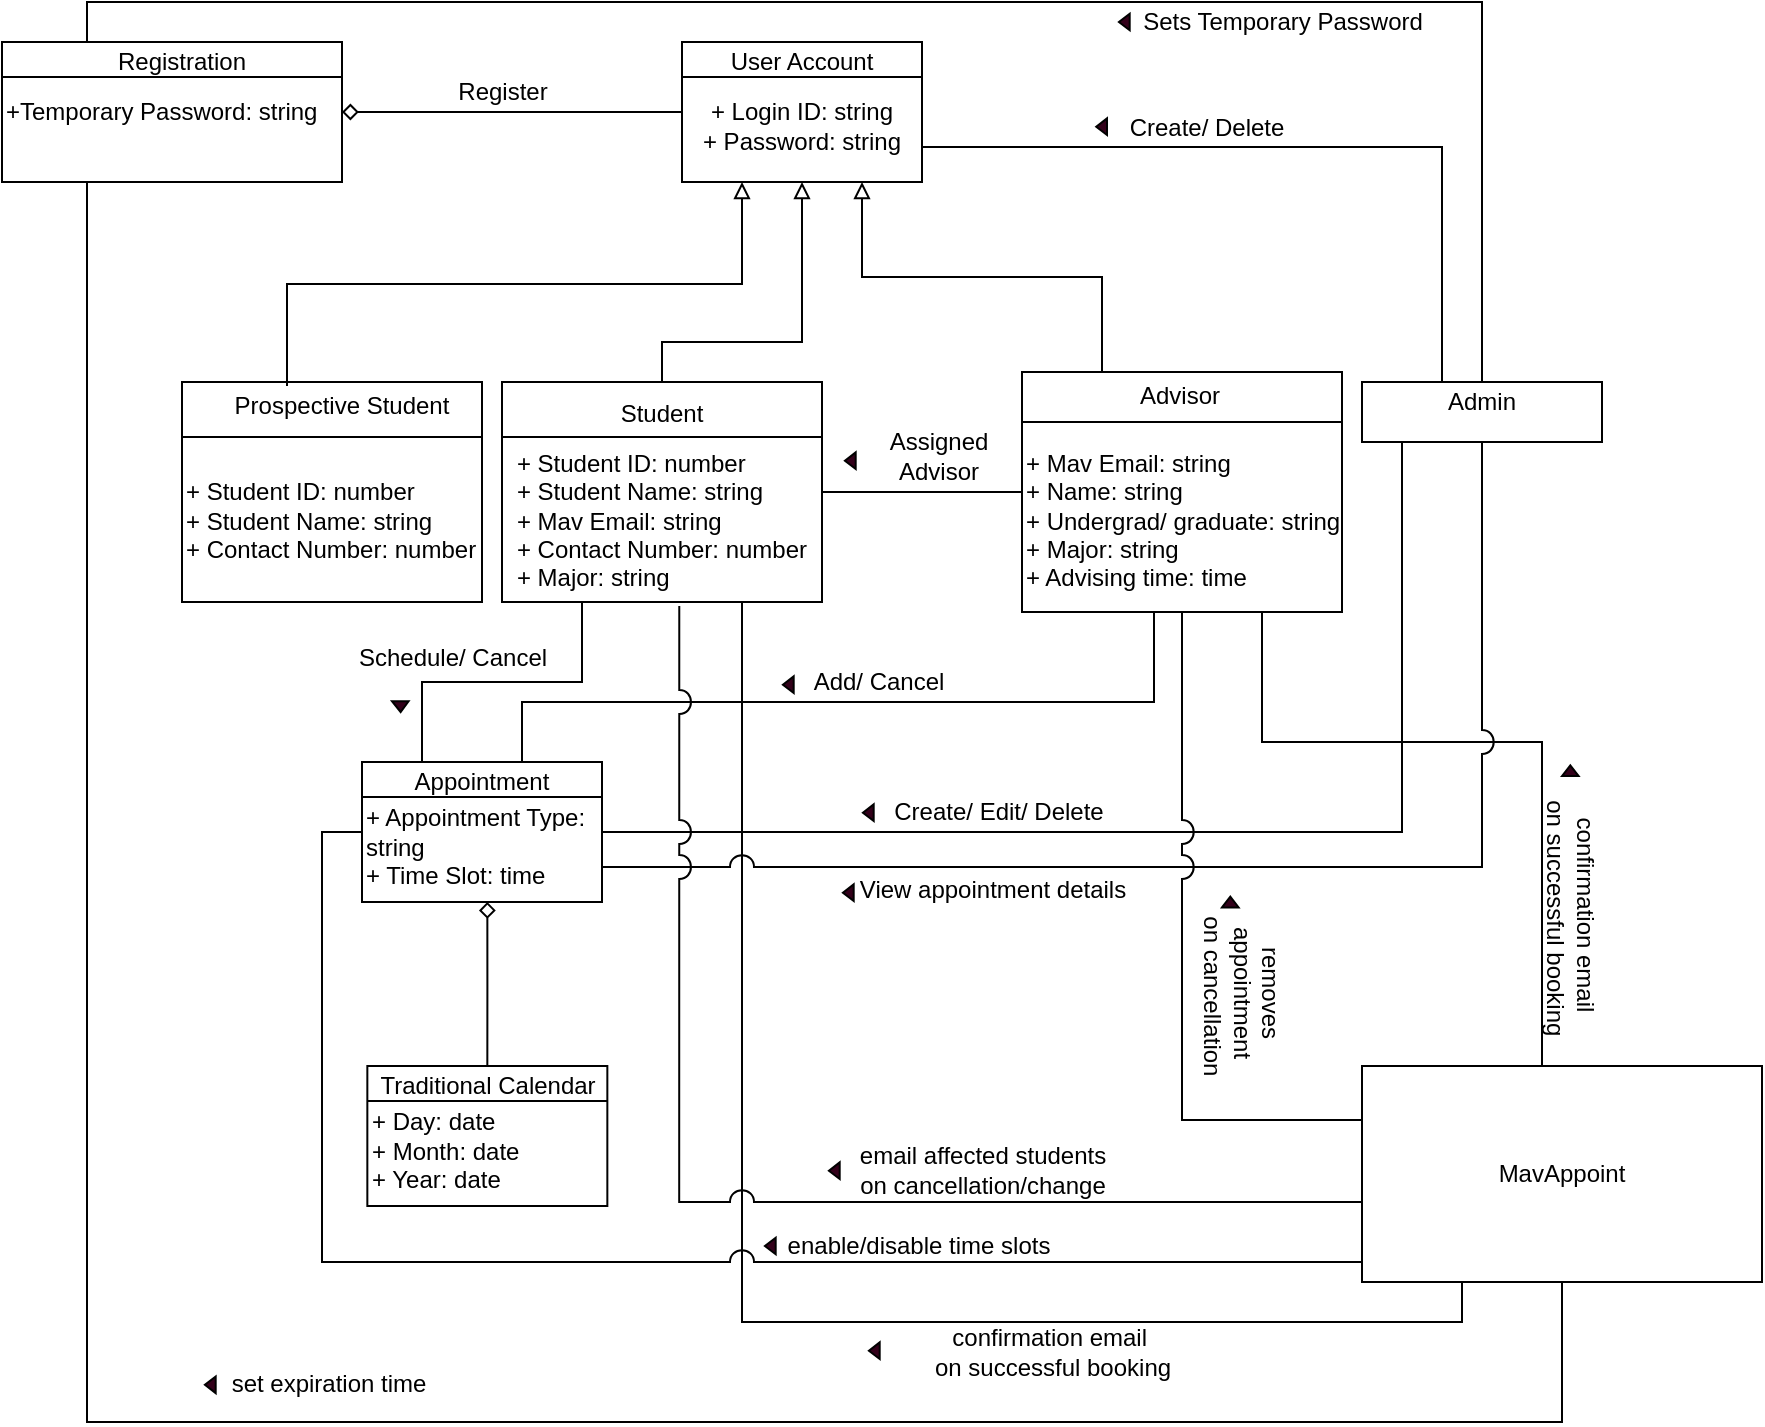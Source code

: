<mxfile version="12.6.7" type="device"><diagram id="pmcSK-_WM9AT2xbzIZjc" name="Page-1"><mxGraphModel dx="1022" dy="472" grid="1" gridSize="10" guides="1" tooltips="1" connect="1" arrows="1" fold="1" page="1" pageScale="1" pageWidth="1100" pageHeight="850" math="0" shadow="0"><root><mxCell id="0"/><mxCell id="1" parent="0"/><mxCell id="TrqSB5nIVLi8MbcnrjHf-71" style="edgeStyle=orthogonalEdgeStyle;rounded=0;orthogonalLoop=1;jettySize=auto;html=1;exitX=0;exitY=0.5;exitDx=0;exitDy=0;entryX=1;entryY=0.5;entryDx=0;entryDy=0;endArrow=diamond;endFill=0;" edge="1" parent="1" source="TrqSB5nIVLi8MbcnrjHf-1" target="TrqSB5nIVLi8MbcnrjHf-62"><mxGeometry relative="1" as="geometry"/></mxCell><mxCell id="TrqSB5nIVLi8MbcnrjHf-88" style="edgeStyle=orthogonalEdgeStyle;rounded=0;orthogonalLoop=1;jettySize=auto;html=1;exitX=0.5;exitY=1;exitDx=0;exitDy=0;entryX=0.5;entryY=0;entryDx=0;entryDy=0;endArrow=none;endFill=0;startArrow=block;startFill=0;" edge="1" parent="1" source="TrqSB5nIVLi8MbcnrjHf-1" target="TrqSB5nIVLi8MbcnrjHf-17"><mxGeometry relative="1" as="geometry"><Array as="points"><mxPoint x="460" y="190"/><mxPoint x="390" y="190"/></Array></mxGeometry></mxCell><mxCell id="TrqSB5nIVLi8MbcnrjHf-1" value="&lt;br&gt;+ Login ID: string&lt;br&gt;+ Password: string" style="rounded=0;whiteSpace=wrap;html=1;" vertex="1" parent="1"><mxGeometry x="400" y="40" width="120" height="70" as="geometry"/></mxCell><mxCell id="TrqSB5nIVLi8MbcnrjHf-3" value="" style="endArrow=none;html=1;entryX=1;entryY=0.25;entryDx=0;entryDy=0;exitX=0;exitY=0.25;exitDx=0;exitDy=0;" edge="1" parent="1" source="TrqSB5nIVLi8MbcnrjHf-1" target="TrqSB5nIVLi8MbcnrjHf-1"><mxGeometry width="50" height="50" relative="1" as="geometry"><mxPoint x="300" y="92" as="sourcePoint"/><mxPoint x="350" y="42" as="targetPoint"/></mxGeometry></mxCell><mxCell id="TrqSB5nIVLi8MbcnrjHf-4" value="&lt;div style=&quot;white-space: normal&quot;&gt;&lt;br&gt;&lt;/div&gt;&lt;div style=&quot;white-space: normal&quot;&gt;&lt;br&gt;&lt;/div&gt;&lt;div style=&quot;white-space: normal&quot;&gt;+ Student ID: number&lt;/div&gt;&lt;div style=&quot;white-space: normal&quot;&gt;+ Student Name: string&lt;br&gt;+ Contact Number: number&lt;/div&gt;" style="rounded=0;whiteSpace=wrap;html=1;align=left;" vertex="1" parent="1"><mxGeometry x="150" y="210" width="150" height="110" as="geometry"/></mxCell><mxCell id="TrqSB5nIVLi8MbcnrjHf-5" value="" style="endArrow=none;html=1;entryX=1;entryY=0.25;entryDx=0;entryDy=0;exitX=0;exitY=0.25;exitDx=0;exitDy=0;" edge="1" parent="1" source="TrqSB5nIVLi8MbcnrjHf-4" target="TrqSB5nIVLi8MbcnrjHf-4"><mxGeometry width="50" height="50" relative="1" as="geometry"><mxPoint x="230" y="222" as="sourcePoint"/><mxPoint x="280" y="172" as="targetPoint"/></mxGeometry></mxCell><mxCell id="TrqSB5nIVLi8MbcnrjHf-54" style="edgeStyle=orthogonalEdgeStyle;rounded=0;orthogonalLoop=1;jettySize=auto;html=1;exitX=0.25;exitY=1;exitDx=0;exitDy=0;entryX=0.25;entryY=0;entryDx=0;entryDy=0;endArrow=none;endFill=0;" edge="1" parent="1" source="TrqSB5nIVLi8MbcnrjHf-6" target="TrqSB5nIVLi8MbcnrjHf-31"><mxGeometry relative="1" as="geometry"/></mxCell><mxCell id="TrqSB5nIVLi8MbcnrjHf-78" style="edgeStyle=orthogonalEdgeStyle;rounded=0;orthogonalLoop=1;jettySize=auto;html=1;exitX=1;exitY=0.5;exitDx=0;exitDy=0;entryX=0;entryY=0.5;entryDx=0;entryDy=0;endArrow=none;endFill=0;" edge="1" parent="1" source="TrqSB5nIVLi8MbcnrjHf-6" target="TrqSB5nIVLi8MbcnrjHf-8"><mxGeometry relative="1" as="geometry"/></mxCell><mxCell id="TrqSB5nIVLi8MbcnrjHf-113" style="edgeStyle=orthogonalEdgeStyle;rounded=0;jumpStyle=arc;jumpSize=12;orthogonalLoop=1;jettySize=auto;html=1;exitX=0.75;exitY=1;exitDx=0;exitDy=0;entryX=0.25;entryY=1;entryDx=0;entryDy=0;startArrow=none;startFill=0;endArrow=none;endFill=0;strokeWidth=1;" edge="1" parent="1" source="TrqSB5nIVLi8MbcnrjHf-6" target="TrqSB5nIVLi8MbcnrjHf-37"><mxGeometry relative="1" as="geometry"/></mxCell><mxCell id="TrqSB5nIVLi8MbcnrjHf-6" value="&lt;div style=&quot;text-align: left&quot;&gt;&lt;span&gt;&lt;br&gt;&lt;/span&gt;&lt;/div&gt;&lt;div style=&quot;text-align: left&quot;&gt;&lt;span&gt;&lt;br&gt;&lt;/span&gt;&lt;/div&gt;&lt;div style=&quot;text-align: left&quot;&gt;&lt;span&gt;+ Student ID: number&lt;/span&gt;&lt;/div&gt;&lt;div style=&quot;text-align: left&quot;&gt;&lt;span&gt;+ Student Name: string&lt;/span&gt;&lt;/div&gt;&lt;div style=&quot;text-align: left&quot;&gt;&lt;span&gt;+ Mav Email: string&lt;/span&gt;&lt;/div&gt;&lt;div style=&quot;text-align: left&quot;&gt;&lt;span&gt;+ Contact Number: number&lt;/span&gt;&lt;/div&gt;&lt;div style=&quot;text-align: left&quot;&gt;&lt;span&gt;+ Major: string&lt;/span&gt;&lt;/div&gt;" style="rounded=0;whiteSpace=wrap;html=1;" vertex="1" parent="1"><mxGeometry x="310" y="210" width="160" height="110" as="geometry"/></mxCell><mxCell id="TrqSB5nIVLi8MbcnrjHf-29" style="edgeStyle=orthogonalEdgeStyle;rounded=0;orthogonalLoop=1;jettySize=auto;html=1;exitX=0.25;exitY=0;exitDx=0;exitDy=0;entryX=0.75;entryY=1;entryDx=0;entryDy=0;endArrow=block;endFill=0;" edge="1" parent="1" source="TrqSB5nIVLi8MbcnrjHf-8" target="TrqSB5nIVLi8MbcnrjHf-1"><mxGeometry relative="1" as="geometry"/></mxCell><mxCell id="TrqSB5nIVLi8MbcnrjHf-55" style="edgeStyle=orthogonalEdgeStyle;rounded=0;orthogonalLoop=1;jettySize=auto;html=1;exitX=0.25;exitY=1;exitDx=0;exitDy=0;entryX=0.75;entryY=0;entryDx=0;entryDy=0;endArrow=none;endFill=0;" edge="1" parent="1" source="TrqSB5nIVLi8MbcnrjHf-8" target="TrqSB5nIVLi8MbcnrjHf-33"><mxGeometry relative="1" as="geometry"><Array as="points"><mxPoint x="636" y="370"/><mxPoint x="320" y="370"/></Array></mxGeometry></mxCell><mxCell id="TrqSB5nIVLi8MbcnrjHf-118" style="edgeStyle=orthogonalEdgeStyle;rounded=0;jumpStyle=arc;jumpSize=10;orthogonalLoop=1;jettySize=auto;html=1;exitX=0.75;exitY=1;exitDx=0;exitDy=0;entryX=0.25;entryY=0;entryDx=0;entryDy=0;startArrow=none;startFill=0;endArrow=none;endFill=0;strokeWidth=1;" edge="1" parent="1" source="TrqSB5nIVLi8MbcnrjHf-8" target="TrqSB5nIVLi8MbcnrjHf-37"><mxGeometry relative="1" as="geometry"><Array as="points"><mxPoint x="690" y="390"/><mxPoint x="830" y="390"/><mxPoint x="830" y="552"/></Array></mxGeometry></mxCell><mxCell id="TrqSB5nIVLi8MbcnrjHf-8" value="&lt;br&gt;&lt;br&gt;+ Mav Email: string&lt;br&gt;+ Name: string&lt;br&gt;+ Undergrad/ graduate: string&lt;br&gt;+ Major: string&lt;br&gt;+ Advising time: time" style="rounded=0;whiteSpace=wrap;html=1;align=left;" vertex="1" parent="1"><mxGeometry x="570" y="205" width="160" height="120" as="geometry"/></mxCell><mxCell id="TrqSB5nIVLi8MbcnrjHf-9" value="" style="endArrow=none;html=1;exitX=0;exitY=0.25;exitDx=0;exitDy=0;" edge="1" parent="1"><mxGeometry width="50" height="50" relative="1" as="geometry"><mxPoint x="570" y="230" as="sourcePoint"/><mxPoint x="730" y="230" as="targetPoint"/></mxGeometry></mxCell><mxCell id="TrqSB5nIVLi8MbcnrjHf-10" value="User Account" style="text;html=1;strokeColor=none;fillColor=none;align=center;verticalAlign=middle;whiteSpace=wrap;rounded=0;" vertex="1" parent="1"><mxGeometry x="420" y="40" width="80" height="20" as="geometry"/></mxCell><mxCell id="TrqSB5nIVLi8MbcnrjHf-27" style="edgeStyle=orthogonalEdgeStyle;rounded=0;orthogonalLoop=1;jettySize=auto;html=1;exitX=0.25;exitY=0;exitDx=0;exitDy=0;entryX=0.25;entryY=1;entryDx=0;entryDy=0;endArrow=block;endFill=0;" edge="1" parent="1" source="TrqSB5nIVLi8MbcnrjHf-16" target="TrqSB5nIVLi8MbcnrjHf-1"><mxGeometry relative="1" as="geometry"/></mxCell><mxCell id="TrqSB5nIVLi8MbcnrjHf-16" value="Prospective Student" style="text;html=1;strokeColor=none;fillColor=none;align=center;verticalAlign=middle;whiteSpace=wrap;rounded=0;" vertex="1" parent="1"><mxGeometry x="175" y="212" width="110" height="20" as="geometry"/></mxCell><mxCell id="TrqSB5nIVLi8MbcnrjHf-17" value="Student" style="text;html=1;strokeColor=none;fillColor=none;align=center;verticalAlign=middle;whiteSpace=wrap;rounded=0;" vertex="1" parent="1"><mxGeometry x="350" y="216" width="80" height="20" as="geometry"/></mxCell><mxCell id="TrqSB5nIVLi8MbcnrjHf-20" value="Advisor" style="text;html=1;strokeColor=none;fillColor=none;align=center;verticalAlign=middle;whiteSpace=wrap;rounded=0;" vertex="1" parent="1"><mxGeometry x="608.97" y="207" width="80" height="20" as="geometry"/></mxCell><mxCell id="TrqSB5nIVLi8MbcnrjHf-57" style="edgeStyle=orthogonalEdgeStyle;rounded=0;orthogonalLoop=1;jettySize=auto;html=1;exitX=0.178;exitY=0.911;exitDx=0;exitDy=0;entryX=1;entryY=0.5;entryDx=0;entryDy=0;endArrow=none;endFill=0;exitPerimeter=0;" edge="1" parent="1" source="TrqSB5nIVLi8MbcnrjHf-23" target="TrqSB5nIVLi8MbcnrjHf-31"><mxGeometry relative="1" as="geometry"><Array as="points"><mxPoint x="761" y="240"/><mxPoint x="760" y="240"/><mxPoint x="760" y="435"/></Array></mxGeometry></mxCell><mxCell id="TrqSB5nIVLi8MbcnrjHf-59" style="edgeStyle=orthogonalEdgeStyle;rounded=0;orthogonalLoop=1;jettySize=auto;html=1;exitX=0.5;exitY=1;exitDx=0;exitDy=0;entryX=1;entryY=0.75;entryDx=0;entryDy=0;endArrow=none;endFill=0;jumpStyle=arc;jumpSize=12;" edge="1" parent="1" source="TrqSB5nIVLi8MbcnrjHf-23" target="TrqSB5nIVLi8MbcnrjHf-31"><mxGeometry relative="1" as="geometry"/></mxCell><mxCell id="TrqSB5nIVLi8MbcnrjHf-23" value="" style="rounded=0;whiteSpace=wrap;html=1;" vertex="1" parent="1"><mxGeometry x="740" y="210" width="120" height="30" as="geometry"/></mxCell><mxCell id="TrqSB5nIVLi8MbcnrjHf-30" style="edgeStyle=orthogonalEdgeStyle;rounded=0;orthogonalLoop=1;jettySize=auto;html=1;exitX=0.25;exitY=0;exitDx=0;exitDy=0;entryX=1;entryY=0.75;entryDx=0;entryDy=0;endArrow=none;endFill=0;" edge="1" parent="1" source="TrqSB5nIVLi8MbcnrjHf-25" target="TrqSB5nIVLi8MbcnrjHf-1"><mxGeometry relative="1" as="geometry"/></mxCell><mxCell id="TrqSB5nIVLi8MbcnrjHf-25" value="Admin" style="text;html=1;strokeColor=none;fillColor=none;align=center;verticalAlign=middle;whiteSpace=wrap;rounded=0;" vertex="1" parent="1"><mxGeometry x="760" y="210" width="80" height="20" as="geometry"/></mxCell><mxCell id="TrqSB5nIVLi8MbcnrjHf-103" style="edgeStyle=orthogonalEdgeStyle;rounded=0;jumpStyle=arc;jumpSize=12;orthogonalLoop=1;jettySize=auto;html=1;exitX=0;exitY=0.5;exitDx=0;exitDy=0;entryX=0;entryY=0.75;entryDx=0;entryDy=0;startArrow=none;startFill=0;endArrow=none;endFill=0;" edge="1" parent="1" source="TrqSB5nIVLi8MbcnrjHf-31" target="TrqSB5nIVLi8MbcnrjHf-37"><mxGeometry relative="1" as="geometry"><Array as="points"><mxPoint x="220" y="435"/><mxPoint x="220" y="650"/><mxPoint x="740" y="650"/></Array></mxGeometry></mxCell><mxCell id="TrqSB5nIVLi8MbcnrjHf-31" value="&lt;br&gt;+ Appointment Type: string&lt;br&gt;+ Time Slot: time" style="rounded=0;whiteSpace=wrap;html=1;align=left;" vertex="1" parent="1"><mxGeometry x="240.0" y="400" width="120" height="70" as="geometry"/></mxCell><mxCell id="TrqSB5nIVLi8MbcnrjHf-32" value="" style="endArrow=none;html=1;entryX=1;entryY=0.25;entryDx=0;entryDy=0;exitX=0;exitY=0.25;exitDx=0;exitDy=0;" edge="1" parent="1" source="TrqSB5nIVLi8MbcnrjHf-31" target="TrqSB5nIVLi8MbcnrjHf-31"><mxGeometry width="50" height="50" relative="1" as="geometry"><mxPoint x="140.0" y="452" as="sourcePoint"/><mxPoint x="190.0" y="402" as="targetPoint"/></mxGeometry></mxCell><mxCell id="TrqSB5nIVLi8MbcnrjHf-33" value="Appointment" style="text;html=1;strokeColor=none;fillColor=none;align=center;verticalAlign=middle;whiteSpace=wrap;rounded=0;" vertex="1" parent="1"><mxGeometry x="260.0" y="400" width="80" height="20" as="geometry"/></mxCell><mxCell id="TrqSB5nIVLi8MbcnrjHf-89" style="edgeStyle=orthogonalEdgeStyle;rounded=0;orthogonalLoop=1;jettySize=auto;html=1;exitX=0;exitY=0.5;exitDx=0;exitDy=0;entryX=0.554;entryY=1.018;entryDx=0;entryDy=0;entryPerimeter=0;startArrow=none;startFill=0;endArrow=none;endFill=0;jumpStyle=arc;jumpSize=12;" edge="1" parent="1" source="TrqSB5nIVLi8MbcnrjHf-37" target="TrqSB5nIVLi8MbcnrjHf-6"><mxGeometry relative="1" as="geometry"><Array as="points"><mxPoint x="740" y="620"/><mxPoint x="399" y="620"/></Array></mxGeometry></mxCell><mxCell id="TrqSB5nIVLi8MbcnrjHf-92" style="edgeStyle=orthogonalEdgeStyle;rounded=0;jumpStyle=arc;jumpSize=12;orthogonalLoop=1;jettySize=auto;html=1;exitX=0;exitY=0.25;exitDx=0;exitDy=0;entryX=0.5;entryY=1;entryDx=0;entryDy=0;startArrow=none;startFill=0;endArrow=none;endFill=0;" edge="1" parent="1" source="TrqSB5nIVLi8MbcnrjHf-37" target="TrqSB5nIVLi8MbcnrjHf-8"><mxGeometry relative="1" as="geometry"/></mxCell><mxCell id="TrqSB5nIVLi8MbcnrjHf-134" style="edgeStyle=orthogonalEdgeStyle;rounded=0;jumpStyle=arc;jumpSize=12;orthogonalLoop=1;jettySize=auto;html=1;exitX=0.5;exitY=1;exitDx=0;exitDy=0;entryX=0.25;entryY=1;entryDx=0;entryDy=0;startArrow=none;startFill=0;endArrow=none;endFill=0;strokeWidth=1;" edge="1" parent="1" source="TrqSB5nIVLi8MbcnrjHf-37" target="TrqSB5nIVLi8MbcnrjHf-62"><mxGeometry relative="1" as="geometry"><Array as="points"><mxPoint x="840" y="730"/><mxPoint x="103" y="730"/></Array></mxGeometry></mxCell><mxCell id="TrqSB5nIVLi8MbcnrjHf-37" value="MavAppoint" style="rounded=0;whiteSpace=wrap;html=1;" vertex="1" parent="1"><mxGeometry x="740" y="552" width="200" height="108" as="geometry"/></mxCell><mxCell id="TrqSB5nIVLi8MbcnrjHf-39" value="Create/ Delete" style="text;html=1;align=center;verticalAlign=middle;resizable=0;points=[];autosize=1;" vertex="1" parent="1"><mxGeometry x="617" y="73" width="90" height="20" as="geometry"/></mxCell><mxCell id="TrqSB5nIVLi8MbcnrjHf-42" value="Create/ Edit/ Delete" style="text;html=1;align=center;verticalAlign=middle;resizable=0;points=[];autosize=1;rotation=0;" vertex="1" parent="1"><mxGeometry x="498" y="415" width="120" height="20" as="geometry"/></mxCell><mxCell id="TrqSB5nIVLi8MbcnrjHf-43" value="Add/ Cancel" style="text;html=1;align=center;verticalAlign=middle;resizable=0;points=[];autosize=1;rotation=0;" vertex="1" parent="1"><mxGeometry x="458" y="350" width="80" height="20" as="geometry"/></mxCell><mxCell id="TrqSB5nIVLi8MbcnrjHf-47" value="Schedule/ Cancel" style="text;html=1;align=center;verticalAlign=middle;resizable=0;points=[];autosize=1;rotation=0;" vertex="1" parent="1"><mxGeometry x="230" y="338" width="110" height="20" as="geometry"/></mxCell><mxCell id="TrqSB5nIVLi8MbcnrjHf-48" value="&lt;br&gt;+ Day: date&lt;br&gt;+ Month: date&lt;br&gt;+ Year: date" style="rounded=0;whiteSpace=wrap;html=1;align=left;" vertex="1" parent="1"><mxGeometry x="242.67" y="552" width="120" height="70" as="geometry"/></mxCell><mxCell id="TrqSB5nIVLi8MbcnrjHf-49" value="" style="endArrow=none;html=1;entryX=1;entryY=0.25;entryDx=0;entryDy=0;exitX=0;exitY=0.25;exitDx=0;exitDy=0;" edge="1" parent="1"><mxGeometry width="50" height="50" relative="1" as="geometry"><mxPoint x="242.67" y="569.5" as="sourcePoint"/><mxPoint x="362.67" y="569.5" as="targetPoint"/></mxGeometry></mxCell><mxCell id="TrqSB5nIVLi8MbcnrjHf-52" style="edgeStyle=orthogonalEdgeStyle;rounded=0;orthogonalLoop=1;jettySize=auto;html=1;exitX=0.5;exitY=0;exitDx=0;exitDy=0;endArrow=diamond;endFill=0;strokeWidth=1;" edge="1" parent="1" source="TrqSB5nIVLi8MbcnrjHf-50"><mxGeometry relative="1" as="geometry"><mxPoint x="302.67" y="470" as="targetPoint"/></mxGeometry></mxCell><mxCell id="TrqSB5nIVLi8MbcnrjHf-50" value="Traditional Calendar" style="text;html=1;strokeColor=none;fillColor=none;align=center;verticalAlign=middle;whiteSpace=wrap;rounded=0;" vertex="1" parent="1"><mxGeometry x="247.67" y="552" width="110" height="20" as="geometry"/></mxCell><mxCell id="TrqSB5nIVLi8MbcnrjHf-60" value="View appointment details&lt;br&gt;" style="text;html=1;align=center;verticalAlign=middle;resizable=0;points=[];autosize=1;rotation=0;" vertex="1" parent="1"><mxGeometry x="480" y="454.35" width="150" height="20" as="geometry"/></mxCell><mxCell id="TrqSB5nIVLi8MbcnrjHf-131" style="edgeStyle=orthogonalEdgeStyle;rounded=0;jumpStyle=arc;jumpSize=12;orthogonalLoop=1;jettySize=auto;html=1;exitX=0.25;exitY=0;exitDx=0;exitDy=0;entryX=0.5;entryY=0;entryDx=0;entryDy=0;startArrow=none;startFill=0;endArrow=none;endFill=0;strokeWidth=1;" edge="1" parent="1" source="TrqSB5nIVLi8MbcnrjHf-62" target="TrqSB5nIVLi8MbcnrjHf-25"><mxGeometry relative="1" as="geometry"/></mxCell><mxCell id="TrqSB5nIVLi8MbcnrjHf-62" value="+Temporary Password: string" style="rounded=0;whiteSpace=wrap;html=1;align=left;" vertex="1" parent="1"><mxGeometry x="60" y="40" width="170" height="70" as="geometry"/></mxCell><mxCell id="TrqSB5nIVLi8MbcnrjHf-63" value="" style="endArrow=none;html=1;entryX=1;entryY=0.25;entryDx=0;entryDy=0;exitX=0;exitY=0.25;exitDx=0;exitDy=0;" edge="1" parent="1" source="TrqSB5nIVLi8MbcnrjHf-62" target="TrqSB5nIVLi8MbcnrjHf-62"><mxGeometry width="50" height="50" relative="1" as="geometry"><mxPoint x="10" y="107" as="sourcePoint"/><mxPoint x="60" y="57" as="targetPoint"/></mxGeometry></mxCell><mxCell id="TrqSB5nIVLi8MbcnrjHf-64" value="Registration" style="text;html=1;strokeColor=none;fillColor=none;align=center;verticalAlign=middle;whiteSpace=wrap;rounded=0;" vertex="1" parent="1"><mxGeometry x="110" y="40" width="80" height="20" as="geometry"/></mxCell><mxCell id="TrqSB5nIVLi8MbcnrjHf-67" value="Register" style="text;html=1;align=center;verticalAlign=middle;resizable=0;points=[];autosize=1;" vertex="1" parent="1"><mxGeometry x="280" y="55" width="60" height="20" as="geometry"/></mxCell><mxCell id="TrqSB5nIVLi8MbcnrjHf-72" value="" style="verticalLabelPosition=bottom;verticalAlign=top;html=1;shape=mxgraph.basic.acute_triangle;dx=0.5;rotation=-90;fillColor=#33001A;" vertex="1" parent="1"><mxGeometry x="605.66" y="79.66" width="8.31" height="5.38" as="geometry"/></mxCell><mxCell id="TrqSB5nIVLi8MbcnrjHf-80" value="Assigned &lt;br&gt;Advisor" style="text;html=1;align=center;verticalAlign=middle;resizable=0;points=[];autosize=1;" vertex="1" parent="1"><mxGeometry x="498.0" y="232" width="60" height="30" as="geometry"/></mxCell><mxCell id="TrqSB5nIVLi8MbcnrjHf-81" value="" style="verticalLabelPosition=bottom;verticalAlign=top;html=1;shape=mxgraph.basic.acute_triangle;dx=0.5;rotation=-90;fillColor=#33001A;" vertex="1" parent="1"><mxGeometry x="480" y="246.66" width="8.31" height="5.38" as="geometry"/></mxCell><mxCell id="TrqSB5nIVLi8MbcnrjHf-86" value="" style="endArrow=none;html=1;entryX=1;entryY=0.25;entryDx=0;entryDy=0;exitX=0;exitY=0.25;exitDx=0;exitDy=0;" edge="1" parent="1" source="TrqSB5nIVLi8MbcnrjHf-6" target="TrqSB5nIVLi8MbcnrjHf-6"><mxGeometry width="50" height="50" relative="1" as="geometry"><mxPoint x="350" y="255" as="sourcePoint"/><mxPoint x="400" y="205" as="targetPoint"/></mxGeometry></mxCell><mxCell id="TrqSB5nIVLi8MbcnrjHf-90" value="email affected students&lt;br&gt;on cancellation/change" style="text;html=1;align=center;verticalAlign=middle;resizable=0;points=[];autosize=1;" vertex="1" parent="1"><mxGeometry x="480.0" y="589.35" width="140" height="30" as="geometry"/></mxCell><mxCell id="TrqSB5nIVLi8MbcnrjHf-94" value="removes &lt;br&gt;appointment&lt;br&gt;&amp;nbsp;on cancellation" style="text;html=1;align=center;verticalAlign=middle;resizable=0;points=[];autosize=1;rotation=90;" vertex="1" parent="1"><mxGeometry x="630" y="490" width="100" height="50" as="geometry"/></mxCell><mxCell id="TrqSB5nIVLi8MbcnrjHf-95" value="" style="verticalLabelPosition=bottom;verticalAlign=top;html=1;shape=mxgraph.basic.acute_triangle;dx=0.5;rotation=0;fillColor=#33001A;" vertex="1" parent="1"><mxGeometry x="670" y="467.31" width="8.31" height="5.38" as="geometry"/></mxCell><mxCell id="TrqSB5nIVLi8MbcnrjHf-100" value="" style="verticalLabelPosition=bottom;verticalAlign=top;html=1;shape=mxgraph.basic.acute_triangle;dx=0.5;rotation=-90;fillColor=#33001A;" vertex="1" parent="1"><mxGeometry x="472" y="601.66" width="8.31" height="5.38" as="geometry"/></mxCell><mxCell id="TrqSB5nIVLi8MbcnrjHf-101" value="enable/disable time slots" style="text;html=1;align=center;verticalAlign=middle;resizable=0;points=[];autosize=1;" vertex="1" parent="1"><mxGeometry x="443.0" y="632" width="150" height="20" as="geometry"/></mxCell><mxCell id="TrqSB5nIVLi8MbcnrjHf-102" value="" style="verticalLabelPosition=bottom;verticalAlign=top;html=1;shape=mxgraph.basic.acute_triangle;dx=0.5;rotation=-90;fillColor=#33001A;" vertex="1" parent="1"><mxGeometry x="440" y="639.31" width="8.31" height="5.38" as="geometry"/></mxCell><mxCell id="TrqSB5nIVLi8MbcnrjHf-106" value="" style="verticalLabelPosition=bottom;verticalAlign=top;html=1;shape=mxgraph.basic.acute_triangle;dx=0.5;rotation=-90;fillColor=#33001A;" vertex="1" parent="1"><mxGeometry x="449" y="358.66" width="8.31" height="5.38" as="geometry"/></mxCell><mxCell id="TrqSB5nIVLi8MbcnrjHf-107" value="" style="verticalLabelPosition=bottom;verticalAlign=top;html=1;shape=mxgraph.basic.acute_triangle;dx=0.5;rotation=-90;fillColor=#33001A;" vertex="1" parent="1"><mxGeometry x="489" y="422.66" width="8.31" height="5.38" as="geometry"/></mxCell><mxCell id="TrqSB5nIVLi8MbcnrjHf-112" value="" style="verticalLabelPosition=bottom;verticalAlign=top;html=1;shape=mxgraph.basic.acute_triangle;dx=0.48;rotation=-180;fillColor=#33001A;" vertex="1" parent="1"><mxGeometry x="255" y="369.62" width="8.31" height="5.38" as="geometry"/></mxCell><mxCell id="TrqSB5nIVLi8MbcnrjHf-115" value="confirmation email&amp;nbsp;&lt;br&gt;on successful booking" style="text;html=1;align=center;verticalAlign=middle;resizable=0;points=[];autosize=1;rotation=0;" vertex="1" parent="1"><mxGeometry x="520" y="680" width="130" height="30" as="geometry"/></mxCell><mxCell id="TrqSB5nIVLi8MbcnrjHf-117" value="" style="verticalLabelPosition=bottom;verticalAlign=top;html=1;shape=mxgraph.basic.acute_triangle;dx=0.5;rotation=-90;fillColor=#33001A;" vertex="1" parent="1"><mxGeometry x="492" y="691.66" width="8.31" height="5.38" as="geometry"/></mxCell><mxCell id="TrqSB5nIVLi8MbcnrjHf-122" value="confirmation email&amp;nbsp;&lt;br&gt;on successful booking" style="text;html=1;align=center;verticalAlign=middle;resizable=0;points=[];autosize=1;rotation=90;" vertex="1" parent="1"><mxGeometry x="780" y="462.66" width="130" height="30" as="geometry"/></mxCell><mxCell id="TrqSB5nIVLi8MbcnrjHf-123" value="" style="verticalLabelPosition=bottom;verticalAlign=top;html=1;shape=mxgraph.basic.acute_triangle;dx=0.5;rotation=0;fillColor=#33001A;" vertex="1" parent="1"><mxGeometry x="840" y="401.66" width="8.31" height="5.38" as="geometry"/></mxCell><mxCell id="TrqSB5nIVLi8MbcnrjHf-125" value="" style="verticalLabelPosition=bottom;verticalAlign=top;html=1;shape=mxgraph.basic.acute_triangle;dx=0.5;rotation=-90;fillColor=#33001A;" vertex="1" parent="1"><mxGeometry x="479" y="462.66" width="8.31" height="5.38" as="geometry"/></mxCell><mxCell id="TrqSB5nIVLi8MbcnrjHf-132" value="Sets Temporary Password" style="text;html=1;align=center;verticalAlign=middle;resizable=0;points=[];autosize=1;" vertex="1" parent="1"><mxGeometry x="620.31" y="20" width="160" height="20" as="geometry"/></mxCell><mxCell id="TrqSB5nIVLi8MbcnrjHf-133" value="" style="verticalLabelPosition=bottom;verticalAlign=top;html=1;shape=mxgraph.basic.acute_triangle;dx=0.5;rotation=-90;fillColor=#33001A;" vertex="1" parent="1"><mxGeometry x="617" y="27.31" width="8.31" height="5.38" as="geometry"/></mxCell><mxCell id="TrqSB5nIVLi8MbcnrjHf-136" value="set expiration time" style="text;html=1;align=center;verticalAlign=middle;resizable=0;points=[];autosize=1;rotation=0;" vertex="1" parent="1"><mxGeometry x="168.31" y="701.39" width="110" height="20" as="geometry"/></mxCell><mxCell id="TrqSB5nIVLi8MbcnrjHf-137" value="" style="verticalLabelPosition=bottom;verticalAlign=top;html=1;shape=mxgraph.basic.acute_triangle;dx=0.5;rotation=-90;fillColor=#33001A;" vertex="1" parent="1"><mxGeometry x="160" y="708.7" width="8.31" height="5.38" as="geometry"/></mxCell></root></mxGraphModel></diagram></mxfile>
